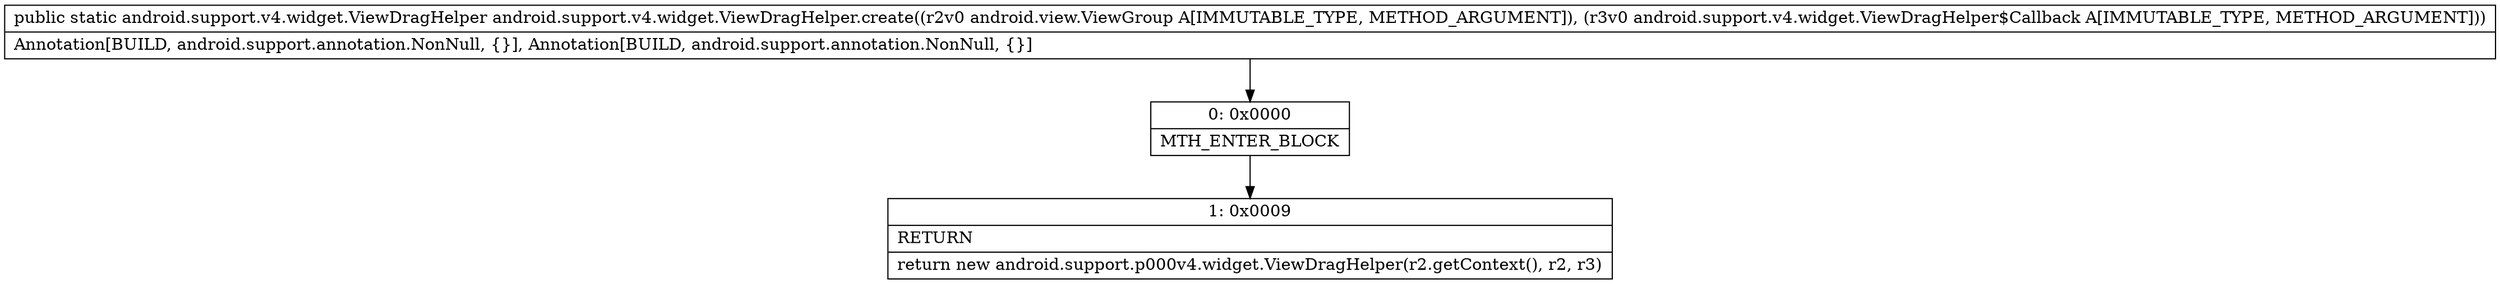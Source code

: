 digraph "CFG forandroid.support.v4.widget.ViewDragHelper.create(Landroid\/view\/ViewGroup;Landroid\/support\/v4\/widget\/ViewDragHelper$Callback;)Landroid\/support\/v4\/widget\/ViewDragHelper;" {
Node_0 [shape=record,label="{0\:\ 0x0000|MTH_ENTER_BLOCK\l}"];
Node_1 [shape=record,label="{1\:\ 0x0009|RETURN\l|return new android.support.p000v4.widget.ViewDragHelper(r2.getContext(), r2, r3)\l}"];
MethodNode[shape=record,label="{public static android.support.v4.widget.ViewDragHelper android.support.v4.widget.ViewDragHelper.create((r2v0 android.view.ViewGroup A[IMMUTABLE_TYPE, METHOD_ARGUMENT]), (r3v0 android.support.v4.widget.ViewDragHelper$Callback A[IMMUTABLE_TYPE, METHOD_ARGUMENT]))  | Annotation[BUILD, android.support.annotation.NonNull, \{\}], Annotation[BUILD, android.support.annotation.NonNull, \{\}]\l}"];
MethodNode -> Node_0;
Node_0 -> Node_1;
}

